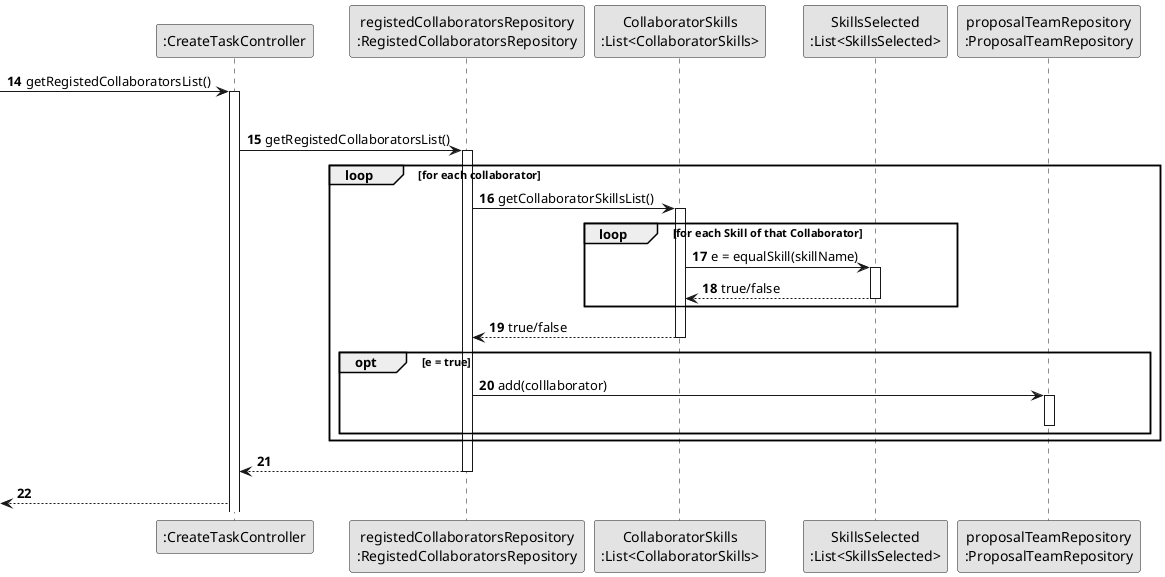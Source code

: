 @startuml
skinparam monochrome true
skinparam packageStyle rectangle
skinparam shadowing false

autonumber

participant ":CreateTaskController" as CTRL
participant "registedCollaboratorsRepository\n:RegistedCollaboratorsRepository" as RegistedCollaboratorsRepository
participant "registedCollaboratorsRepository\n:RegistedCollaboratorsRepository" as RegistedCollaboratorsRepository
participant "CollaboratorSkills\n:List<CollaboratorSkills>" as CollaboratorSkills
participant "SkillsSelected\n:List<SkillsSelected>" as ListOfSkillsSelected
participant "proposalTeamRepository\n:ProposalTeamRepository" as ProposalTeamRepository


autonumber 14

->CTRL: getRegistedCollaboratorsList()

activate CTRL

group Get Collaborators By Skills List

    CTRL -> RegistedCollaboratorsRepository : getRegistedCollaboratorsList()
activate RegistedCollaboratorsRepository

    loop for each collaborator
            RegistedCollaboratorsRepository -> CollaboratorSkills : getCollaboratorSkillsList()
        activate CollaboratorSkills

            loop for each Skill of that Collaborator
                    CollaboratorSkills -> ListOfSkillsSelected : e = equalSkill(skillName)
                activate ListOfSkillsSelected

                CollaboratorSkills <-- ListOfSkillsSelected : true/false
                deactivate ListOfSkillsSelected
            end
        RegistedCollaboratorsRepository <-- CollaboratorSkills : true/false
        deactivate CollaboratorSkills

        opt e = true

            RegistedCollaboratorsRepository -> ProposalTeamRepository : add(colllaborator)
            activate ProposalTeamRepository
            deactivate ProposalTeamRepository

        end

        deactivate CollaboratorSkills

    end

RegistedCollaboratorsRepository --> CTRL:
deactivate RegistedCollaboratorsRepository

<-- CTRL :
@enduml